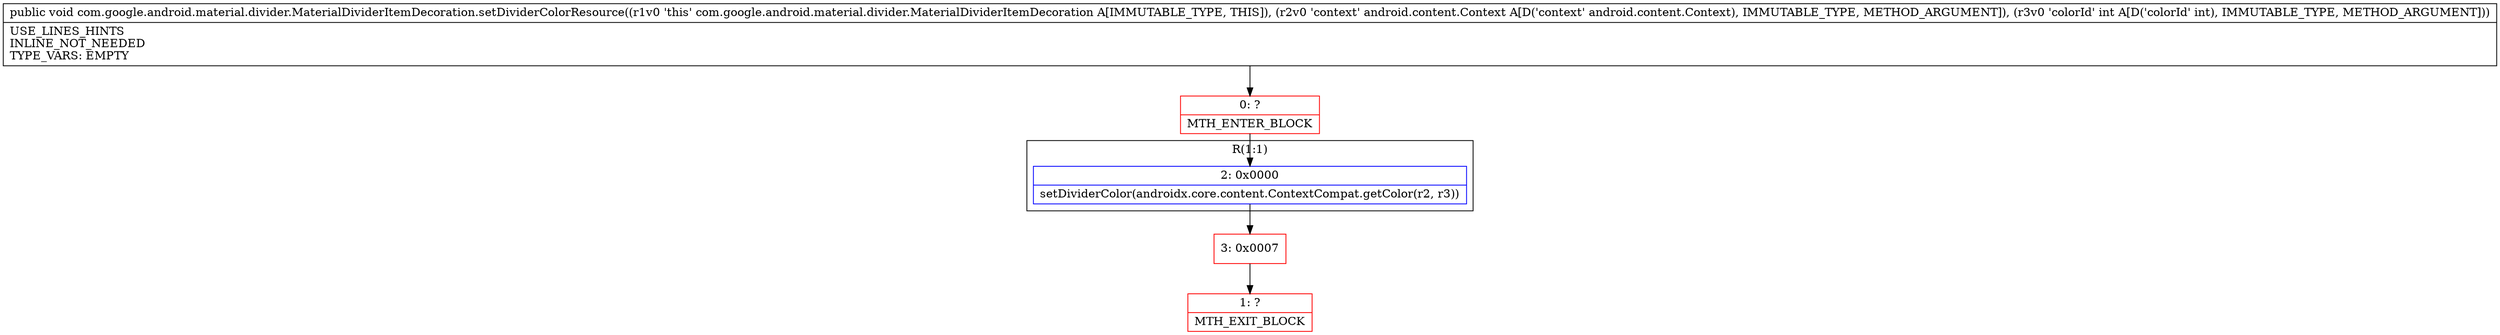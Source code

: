 digraph "CFG forcom.google.android.material.divider.MaterialDividerItemDecoration.setDividerColorResource(Landroid\/content\/Context;I)V" {
subgraph cluster_Region_1879975005 {
label = "R(1:1)";
node [shape=record,color=blue];
Node_2 [shape=record,label="{2\:\ 0x0000|setDividerColor(androidx.core.content.ContextCompat.getColor(r2, r3))\l}"];
}
Node_0 [shape=record,color=red,label="{0\:\ ?|MTH_ENTER_BLOCK\l}"];
Node_3 [shape=record,color=red,label="{3\:\ 0x0007}"];
Node_1 [shape=record,color=red,label="{1\:\ ?|MTH_EXIT_BLOCK\l}"];
MethodNode[shape=record,label="{public void com.google.android.material.divider.MaterialDividerItemDecoration.setDividerColorResource((r1v0 'this' com.google.android.material.divider.MaterialDividerItemDecoration A[IMMUTABLE_TYPE, THIS]), (r2v0 'context' android.content.Context A[D('context' android.content.Context), IMMUTABLE_TYPE, METHOD_ARGUMENT]), (r3v0 'colorId' int A[D('colorId' int), IMMUTABLE_TYPE, METHOD_ARGUMENT]))  | USE_LINES_HINTS\lINLINE_NOT_NEEDED\lTYPE_VARS: EMPTY\l}"];
MethodNode -> Node_0;Node_2 -> Node_3;
Node_0 -> Node_2;
Node_3 -> Node_1;
}

